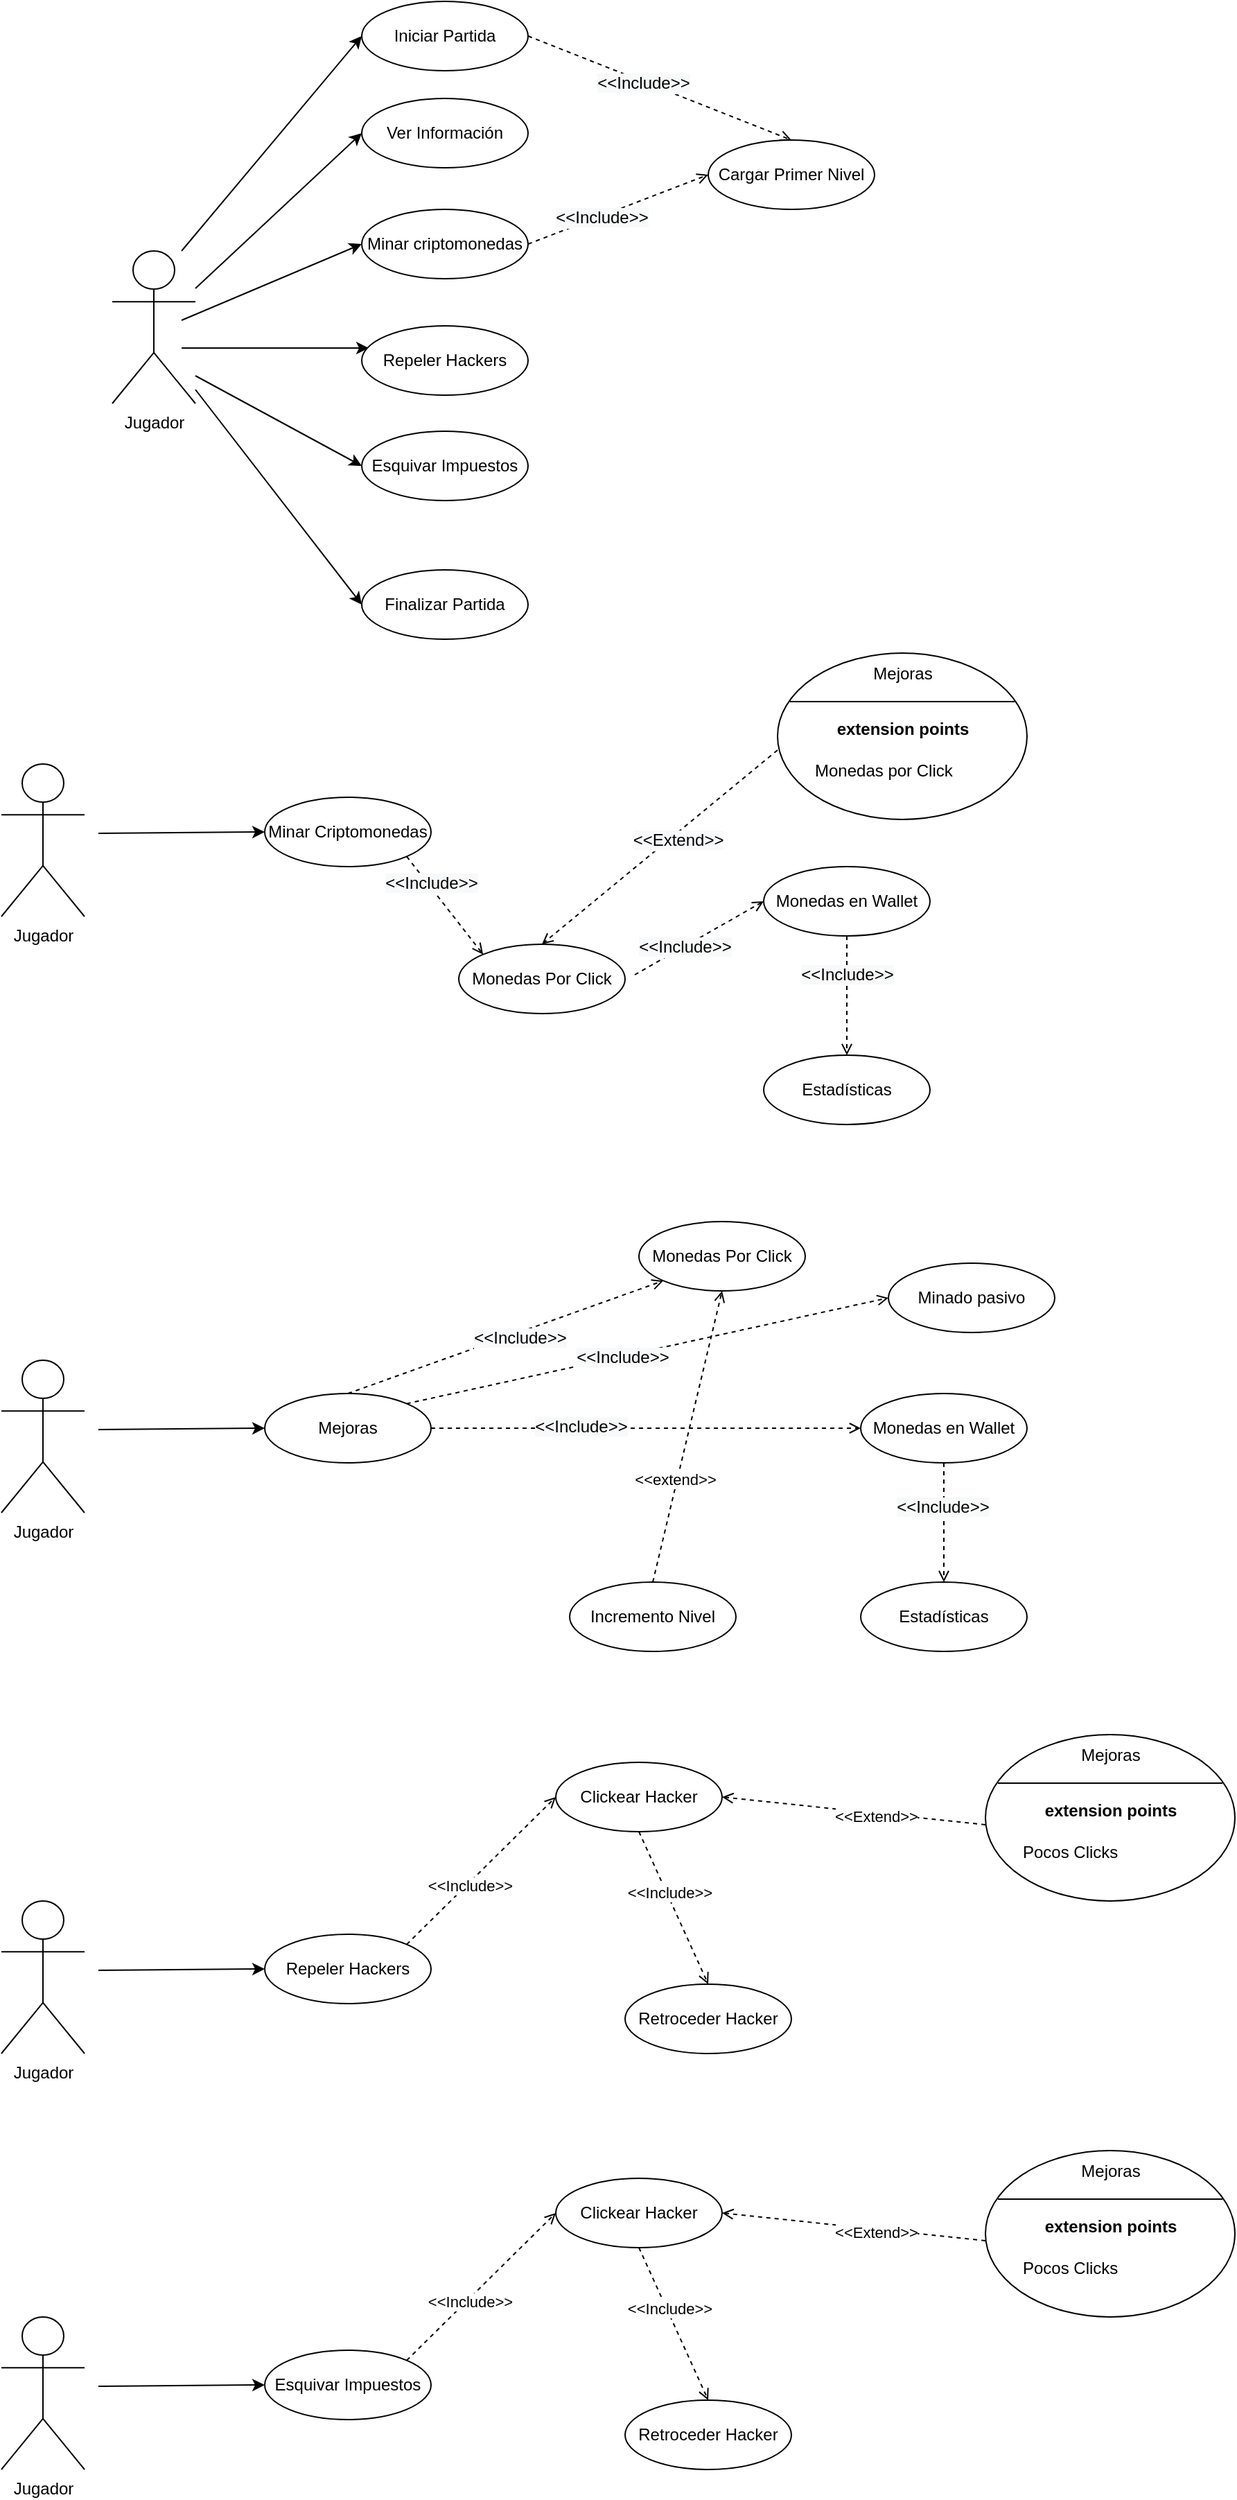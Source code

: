 <mxfile version="14.6.6" type="github">
  <diagram id="Jh-E7pJtC7Co52apwj9m" name="Page-1">
    <mxGraphModel dx="599" dy="1140" grid="1" gridSize="10" guides="1" tooltips="1" connect="1" arrows="1" fold="1" page="1" pageScale="1" pageWidth="1169" pageHeight="827" math="0" shadow="0">
      <root>
        <mxCell id="0" />
        <mxCell id="1" parent="0" />
        <mxCell id="KL67bqmb1fmgFZtsdZCf-10" style="edgeStyle=none;rounded=0;orthogonalLoop=1;jettySize=auto;html=1;entryX=0;entryY=0.5;entryDx=0;entryDy=0;" edge="1" parent="1" target="KL67bqmb1fmgFZtsdZCf-2">
          <mxGeometry relative="1" as="geometry">
            <mxPoint x="240" y="20" as="sourcePoint" />
          </mxGeometry>
        </mxCell>
        <mxCell id="KL67bqmb1fmgFZtsdZCf-11" style="edgeStyle=none;rounded=0;orthogonalLoop=1;jettySize=auto;html=1;entryX=0;entryY=0.5;entryDx=0;entryDy=0;" edge="1" parent="1" target="KL67bqmb1fmgFZtsdZCf-4">
          <mxGeometry relative="1" as="geometry">
            <mxPoint x="250" y="47" as="sourcePoint" />
          </mxGeometry>
        </mxCell>
        <mxCell id="KL67bqmb1fmgFZtsdZCf-12" style="edgeStyle=none;rounded=0;orthogonalLoop=1;jettySize=auto;html=1;entryX=0;entryY=0.5;entryDx=0;entryDy=0;" edge="1" parent="1" target="KL67bqmb1fmgFZtsdZCf-5">
          <mxGeometry relative="1" as="geometry">
            <mxPoint x="240" y="70" as="sourcePoint" />
          </mxGeometry>
        </mxCell>
        <mxCell id="KL67bqmb1fmgFZtsdZCf-13" style="edgeStyle=none;rounded=0;orthogonalLoop=1;jettySize=auto;html=1;entryX=0;entryY=0.5;entryDx=0;entryDy=0;" edge="1" parent="1" target="KL67bqmb1fmgFZtsdZCf-3">
          <mxGeometry relative="1" as="geometry">
            <mxPoint x="250" y="120" as="sourcePoint" />
          </mxGeometry>
        </mxCell>
        <mxCell id="KL67bqmb1fmgFZtsdZCf-1" value="Jugador" style="shape=umlActor;verticalLabelPosition=bottom;verticalAlign=top;html=1;outlineConnect=0;" vertex="1" parent="1">
          <mxGeometry x="110" y="390" width="60" height="110" as="geometry" />
        </mxCell>
        <mxCell id="KL67bqmb1fmgFZtsdZCf-7" style="rounded=0;orthogonalLoop=1;jettySize=auto;html=1;exitX=1;exitY=0.5;exitDx=0;exitDy=0;entryX=0.5;entryY=0;entryDx=0;entryDy=0;dashed=1;endArrow=open;endFill=0;" edge="1" parent="1" source="KL67bqmb1fmgFZtsdZCf-2" target="KL67bqmb1fmgFZtsdZCf-6">
          <mxGeometry relative="1" as="geometry" />
        </mxCell>
        <mxCell id="KL67bqmb1fmgFZtsdZCf-108" value="&lt;span style=&quot;font-size: 12px ; background-color: rgb(248 , 249 , 250)&quot;&gt;&amp;lt;&amp;lt;Include&amp;gt;&amp;gt;&lt;/span&gt;" style="edgeLabel;html=1;align=center;verticalAlign=middle;resizable=0;points=[];" vertex="1" connectable="0" parent="KL67bqmb1fmgFZtsdZCf-7">
          <mxGeometry x="-0.135" y="-1" relative="1" as="geometry">
            <mxPoint x="1" as="offset" />
          </mxGeometry>
        </mxCell>
        <mxCell id="KL67bqmb1fmgFZtsdZCf-2" value="Iniciar Partida" style="ellipse;whiteSpace=wrap;html=1;" vertex="1" parent="1">
          <mxGeometry x="370" y="-160" width="120" height="50" as="geometry" />
        </mxCell>
        <mxCell id="KL67bqmb1fmgFZtsdZCf-3" value="Finalizar Partida" style="ellipse;whiteSpace=wrap;html=1;" vertex="1" parent="1">
          <mxGeometry x="370" y="250" width="120" height="50" as="geometry" />
        </mxCell>
        <mxCell id="KL67bqmb1fmgFZtsdZCf-4" value="Ver Información" style="ellipse;whiteSpace=wrap;html=1;" vertex="1" parent="1">
          <mxGeometry x="370" y="-90" width="120" height="50" as="geometry" />
        </mxCell>
        <mxCell id="KL67bqmb1fmgFZtsdZCf-9" style="edgeStyle=none;rounded=0;orthogonalLoop=1;jettySize=auto;html=1;exitX=1;exitY=0.5;exitDx=0;exitDy=0;entryX=0;entryY=0.5;entryDx=0;entryDy=0;dashed=1;endArrow=open;endFill=0;" edge="1" parent="1" source="KL67bqmb1fmgFZtsdZCf-5" target="KL67bqmb1fmgFZtsdZCf-6">
          <mxGeometry relative="1" as="geometry" />
        </mxCell>
        <mxCell id="KL67bqmb1fmgFZtsdZCf-106" value="&lt;span style=&quot;font-size: 12px ; background-color: rgb(248 , 249 , 250)&quot;&gt;&amp;lt;&amp;lt;Include&amp;gt;&amp;gt;&lt;/span&gt;" style="edgeLabel;html=1;align=center;verticalAlign=middle;resizable=0;points=[];" vertex="1" connectable="0" parent="KL67bqmb1fmgFZtsdZCf-9">
          <mxGeometry x="-0.192" y="-1" relative="1" as="geometry">
            <mxPoint as="offset" />
          </mxGeometry>
        </mxCell>
        <mxCell id="KL67bqmb1fmgFZtsdZCf-5" value="Minar criptomonedas" style="ellipse;whiteSpace=wrap;html=1;" vertex="1" parent="1">
          <mxGeometry x="370" y="-10" width="120" height="50" as="geometry" />
        </mxCell>
        <mxCell id="KL67bqmb1fmgFZtsdZCf-6" value="Cargar Primer Nivel" style="ellipse;whiteSpace=wrap;html=1;" vertex="1" parent="1">
          <mxGeometry x="620" y="-60" width="120" height="50" as="geometry" />
        </mxCell>
        <mxCell id="KL67bqmb1fmgFZtsdZCf-14" style="edgeStyle=none;rounded=0;orthogonalLoop=1;jettySize=auto;html=1;entryX=0;entryY=0.5;entryDx=0;entryDy=0;" edge="1" parent="1" target="KL67bqmb1fmgFZtsdZCf-18">
          <mxGeometry relative="1" as="geometry">
            <mxPoint x="180" y="440" as="sourcePoint" />
          </mxGeometry>
        </mxCell>
        <mxCell id="KL67bqmb1fmgFZtsdZCf-18" value="Minar Criptomonedas" style="ellipse;whiteSpace=wrap;html=1;" vertex="1" parent="1">
          <mxGeometry x="300" y="414" width="120" height="50" as="geometry" />
        </mxCell>
        <mxCell id="KL67bqmb1fmgFZtsdZCf-28" style="edgeStyle=none;rounded=0;orthogonalLoop=1;jettySize=auto;html=1;entryX=0;entryY=0.5;entryDx=0;entryDy=0;dashed=1;endArrow=open;endFill=0;entryPerimeter=0;exitX=1.058;exitY=0.44;exitDx=0;exitDy=0;exitPerimeter=0;" edge="1" parent="1" source="KL67bqmb1fmgFZtsdZCf-21" target="KL67bqmb1fmgFZtsdZCf-19">
          <mxGeometry relative="1" as="geometry">
            <mxPoint x="610" y="630" as="sourcePoint" />
          </mxGeometry>
        </mxCell>
        <mxCell id="KL67bqmb1fmgFZtsdZCf-103" value="&lt;span style=&quot;font-size: 12px ; background-color: rgb(248 , 249 , 250)&quot;&gt;&amp;lt;&amp;lt;Include&amp;gt;&amp;gt;&lt;/span&gt;" style="edgeLabel;html=1;align=center;verticalAlign=middle;resizable=0;points=[];" vertex="1" connectable="0" parent="KL67bqmb1fmgFZtsdZCf-28">
          <mxGeometry x="-0.221" relative="1" as="geometry">
            <mxPoint as="offset" />
          </mxGeometry>
        </mxCell>
        <mxCell id="KL67bqmb1fmgFZtsdZCf-30" style="edgeStyle=none;rounded=0;orthogonalLoop=1;jettySize=auto;html=1;exitX=0.5;exitY=1;exitDx=0;exitDy=0;entryX=0.5;entryY=0;entryDx=0;entryDy=0;dashed=1;endArrow=open;endFill=0;" edge="1" parent="1" source="KL67bqmb1fmgFZtsdZCf-19" target="KL67bqmb1fmgFZtsdZCf-23">
          <mxGeometry relative="1" as="geometry" />
        </mxCell>
        <mxCell id="KL67bqmb1fmgFZtsdZCf-104" value="&lt;span style=&quot;font-size: 12px ; background-color: rgb(248 , 249 , 250)&quot;&gt;&amp;lt;&amp;lt;Include&amp;gt;&amp;gt;&lt;/span&gt;" style="edgeLabel;html=1;align=center;verticalAlign=middle;resizable=0;points=[];" vertex="1" connectable="0" parent="KL67bqmb1fmgFZtsdZCf-30">
          <mxGeometry x="-0.349" relative="1" as="geometry">
            <mxPoint as="offset" />
          </mxGeometry>
        </mxCell>
        <mxCell id="KL67bqmb1fmgFZtsdZCf-19" value="Monedas en Wallet" style="ellipse;whiteSpace=wrap;html=1;" vertex="1" parent="1">
          <mxGeometry x="660" y="464" width="120" height="50" as="geometry" />
        </mxCell>
        <mxCell id="KL67bqmb1fmgFZtsdZCf-26" style="edgeStyle=none;rounded=0;orthogonalLoop=1;jettySize=auto;html=1;exitX=1;exitY=1;exitDx=0;exitDy=0;dashed=1;endArrow=open;endFill=0;entryX=0;entryY=0;entryDx=0;entryDy=0;" edge="1" parent="1" source="KL67bqmb1fmgFZtsdZCf-18" target="KL67bqmb1fmgFZtsdZCf-21">
          <mxGeometry relative="1" as="geometry">
            <mxPoint x="480" y="460" as="targetPoint" />
          </mxGeometry>
        </mxCell>
        <mxCell id="KL67bqmb1fmgFZtsdZCf-102" value="&lt;span style=&quot;font-size: 12px ; background-color: rgb(248 , 249 , 250)&quot;&gt;&amp;lt;&amp;lt;Include&amp;gt;&amp;gt;&lt;/span&gt;" style="edgeLabel;html=1;align=center;verticalAlign=middle;resizable=0;points=[];" vertex="1" connectable="0" parent="KL67bqmb1fmgFZtsdZCf-26">
          <mxGeometry x="-0.419" y="2" relative="1" as="geometry">
            <mxPoint as="offset" />
          </mxGeometry>
        </mxCell>
        <mxCell id="KL67bqmb1fmgFZtsdZCf-31" style="edgeStyle=none;rounded=0;orthogonalLoop=1;jettySize=auto;html=1;exitX=0;exitY=1;exitDx=0;exitDy=0;dashed=1;endArrow=open;endFill=0;entryX=0.5;entryY=0;entryDx=0;entryDy=0;" edge="1" parent="1" source="KL67bqmb1fmgFZtsdZCf-82" target="KL67bqmb1fmgFZtsdZCf-21">
          <mxGeometry relative="1" as="geometry">
            <mxPoint x="470" y="375" as="targetPoint" />
          </mxGeometry>
        </mxCell>
        <mxCell id="KL67bqmb1fmgFZtsdZCf-105" value="&lt;span style=&quot;font-size: 12px ; background-color: rgb(248 , 249 , 250)&quot;&gt;&amp;lt;&amp;lt;Extend&amp;gt;&amp;gt;&lt;/span&gt;" style="edgeLabel;html=1;align=center;verticalAlign=middle;resizable=0;points=[];" vertex="1" connectable="0" parent="KL67bqmb1fmgFZtsdZCf-31">
          <mxGeometry x="-0.12" y="4" relative="1" as="geometry">
            <mxPoint as="offset" />
          </mxGeometry>
        </mxCell>
        <mxCell id="KL67bqmb1fmgFZtsdZCf-21" value="Monedas Por Click" style="ellipse;whiteSpace=wrap;html=1;" vertex="1" parent="1">
          <mxGeometry x="440" y="520" width="120" height="50" as="geometry" />
        </mxCell>
        <mxCell id="KL67bqmb1fmgFZtsdZCf-129" style="edgeStyle=none;rounded=0;orthogonalLoop=1;jettySize=auto;html=1;entryX=0.042;entryY=0.32;entryDx=0;entryDy=0;entryPerimeter=0;endArrow=classic;endFill=1;" edge="1" parent="1" target="KL67bqmb1fmgFZtsdZCf-127">
          <mxGeometry relative="1" as="geometry">
            <mxPoint x="240" y="90" as="sourcePoint" />
          </mxGeometry>
        </mxCell>
        <mxCell id="KL67bqmb1fmgFZtsdZCf-131" style="edgeStyle=none;rounded=0;orthogonalLoop=1;jettySize=auto;html=1;entryX=0;entryY=0.5;entryDx=0;entryDy=0;endArrow=classic;endFill=1;" edge="1" parent="1" target="KL67bqmb1fmgFZtsdZCf-130">
          <mxGeometry relative="1" as="geometry">
            <mxPoint x="250" y="110" as="sourcePoint" />
          </mxGeometry>
        </mxCell>
        <mxCell id="KL67bqmb1fmgFZtsdZCf-22" value="Jugador" style="shape=umlActor;verticalLabelPosition=bottom;verticalAlign=top;html=1;outlineConnect=0;" vertex="1" parent="1">
          <mxGeometry x="190" y="20" width="60" height="110" as="geometry" />
        </mxCell>
        <mxCell id="KL67bqmb1fmgFZtsdZCf-23" value="Estadísticas" style="ellipse;whiteSpace=wrap;html=1;" vertex="1" parent="1">
          <mxGeometry x="660" y="600" width="120" height="50" as="geometry" />
        </mxCell>
        <mxCell id="KL67bqmb1fmgFZtsdZCf-50" value="Jugador" style="shape=umlActor;verticalLabelPosition=bottom;verticalAlign=top;html=1;outlineConnect=0;" vertex="1" parent="1">
          <mxGeometry x="110" y="820" width="60" height="110" as="geometry" />
        </mxCell>
        <mxCell id="KL67bqmb1fmgFZtsdZCf-51" style="edgeStyle=none;rounded=0;orthogonalLoop=1;jettySize=auto;html=1;entryX=0;entryY=0.5;entryDx=0;entryDy=0;" edge="1" parent="1" target="KL67bqmb1fmgFZtsdZCf-52">
          <mxGeometry relative="1" as="geometry">
            <mxPoint x="180" y="870" as="sourcePoint" />
          </mxGeometry>
        </mxCell>
        <mxCell id="KL67bqmb1fmgFZtsdZCf-68" style="edgeStyle=none;rounded=0;orthogonalLoop=1;jettySize=auto;html=1;exitX=1;exitY=0.5;exitDx=0;exitDy=0;entryX=0;entryY=0.5;entryDx=0;entryDy=0;dashed=1;endArrow=open;endFill=0;" edge="1" parent="1" source="KL67bqmb1fmgFZtsdZCf-52" target="KL67bqmb1fmgFZtsdZCf-60">
          <mxGeometry relative="1" as="geometry" />
        </mxCell>
        <mxCell id="KL67bqmb1fmgFZtsdZCf-100" value="&lt;span style=&quot;font-size: 12px ; background-color: rgb(248 , 249 , 250)&quot;&gt;&amp;lt;&amp;lt;Include&amp;gt;&amp;gt;&lt;/span&gt;" style="edgeLabel;html=1;align=center;verticalAlign=middle;resizable=0;points=[];" vertex="1" connectable="0" parent="KL67bqmb1fmgFZtsdZCf-68">
          <mxGeometry x="-0.303" y="1" relative="1" as="geometry">
            <mxPoint as="offset" />
          </mxGeometry>
        </mxCell>
        <mxCell id="KL67bqmb1fmgFZtsdZCf-74" style="edgeStyle=none;rounded=0;orthogonalLoop=1;jettySize=auto;html=1;exitX=1;exitY=0;exitDx=0;exitDy=0;entryX=0;entryY=0.5;entryDx=0;entryDy=0;dashed=1;endArrow=open;endFill=0;" edge="1" parent="1" source="KL67bqmb1fmgFZtsdZCf-52" target="KL67bqmb1fmgFZtsdZCf-73">
          <mxGeometry relative="1" as="geometry" />
        </mxCell>
        <mxCell id="KL67bqmb1fmgFZtsdZCf-98" value="&lt;span style=&quot;font-size: 12px ; background-color: rgb(248 , 249 , 250)&quot;&gt;&amp;lt;&amp;lt;Include&amp;gt;&amp;gt;&lt;/span&gt;" style="edgeLabel;html=1;align=center;verticalAlign=middle;resizable=0;points=[];" vertex="1" connectable="0" parent="KL67bqmb1fmgFZtsdZCf-74">
          <mxGeometry x="-0.106" y="-1" relative="1" as="geometry">
            <mxPoint as="offset" />
          </mxGeometry>
        </mxCell>
        <mxCell id="KL67bqmb1fmgFZtsdZCf-52" value="Mejoras" style="ellipse;whiteSpace=wrap;html=1;" vertex="1" parent="1">
          <mxGeometry x="300" y="844" width="120" height="50" as="geometry" />
        </mxCell>
        <mxCell id="KL67bqmb1fmgFZtsdZCf-56" style="edgeStyle=none;rounded=0;orthogonalLoop=1;jettySize=auto;html=1;exitX=0.5;exitY=0;exitDx=0;exitDy=0;dashed=1;endArrow=open;endFill=0;entryX=0;entryY=1;entryDx=0;entryDy=0;" edge="1" parent="1" source="KL67bqmb1fmgFZtsdZCf-52" target="KL67bqmb1fmgFZtsdZCf-58">
          <mxGeometry relative="1" as="geometry">
            <mxPoint x="360" y="720" as="targetPoint" />
          </mxGeometry>
        </mxCell>
        <mxCell id="KL67bqmb1fmgFZtsdZCf-99" value="&lt;span style=&quot;font-size: 12px ; background-color: rgb(248 , 249 , 250)&quot;&gt;&amp;lt;&amp;lt;Include&amp;gt;&amp;gt;&lt;/span&gt;" style="edgeLabel;html=1;align=center;verticalAlign=middle;resizable=0;points=[];" vertex="1" connectable="0" parent="KL67bqmb1fmgFZtsdZCf-56">
          <mxGeometry x="0.07" y="-4" relative="1" as="geometry">
            <mxPoint as="offset" />
          </mxGeometry>
        </mxCell>
        <mxCell id="KL67bqmb1fmgFZtsdZCf-58" value="Monedas Por Click" style="ellipse;whiteSpace=wrap;html=1;" vertex="1" parent="1">
          <mxGeometry x="570" y="720" width="120" height="50" as="geometry" />
        </mxCell>
        <mxCell id="KL67bqmb1fmgFZtsdZCf-70" style="edgeStyle=none;rounded=0;orthogonalLoop=1;jettySize=auto;html=1;exitX=0.5;exitY=1;exitDx=0;exitDy=0;dashed=1;endArrow=open;endFill=0;" edge="1" parent="1" source="KL67bqmb1fmgFZtsdZCf-60" target="KL67bqmb1fmgFZtsdZCf-69">
          <mxGeometry relative="1" as="geometry" />
        </mxCell>
        <mxCell id="KL67bqmb1fmgFZtsdZCf-101" value="&lt;span style=&quot;font-size: 12px ; background-color: rgb(248 , 249 , 250)&quot;&gt;&amp;lt;&amp;lt;Include&amp;gt;&amp;gt;&lt;/span&gt;" style="edgeLabel;html=1;align=center;verticalAlign=middle;resizable=0;points=[];" vertex="1" connectable="0" parent="KL67bqmb1fmgFZtsdZCf-70">
          <mxGeometry x="-0.256" y="-1" relative="1" as="geometry">
            <mxPoint as="offset" />
          </mxGeometry>
        </mxCell>
        <mxCell id="KL67bqmb1fmgFZtsdZCf-60" value="Monedas en Wallet" style="ellipse;whiteSpace=wrap;html=1;" vertex="1" parent="1">
          <mxGeometry x="730" y="844" width="120" height="50" as="geometry" />
        </mxCell>
        <mxCell id="KL67bqmb1fmgFZtsdZCf-69" value="Estadísticas" style="ellipse;whiteSpace=wrap;html=1;" vertex="1" parent="1">
          <mxGeometry x="730" y="980" width="120" height="50" as="geometry" />
        </mxCell>
        <mxCell id="KL67bqmb1fmgFZtsdZCf-73" value="Minado pasivo" style="ellipse;whiteSpace=wrap;html=1;" vertex="1" parent="1">
          <mxGeometry x="750" y="750" width="120" height="50" as="geometry" />
        </mxCell>
        <mxCell id="KL67bqmb1fmgFZtsdZCf-79" value="" style="shape=ellipse;container=1;horizontal=1;horizontalStack=0;resizeParent=1;resizeParentMax=0;resizeLast=0;html=1;dashed=0;collapsible=0;" vertex="1" parent="1">
          <mxGeometry x="670" y="310" width="180" height="120" as="geometry" />
        </mxCell>
        <mxCell id="KL67bqmb1fmgFZtsdZCf-80" value="Mejoras" style="html=1;strokeColor=none;fillColor=none;align=center;verticalAlign=middle;rotatable=0;" vertex="1" parent="KL67bqmb1fmgFZtsdZCf-79">
          <mxGeometry width="180" height="30" as="geometry" />
        </mxCell>
        <mxCell id="KL67bqmb1fmgFZtsdZCf-81" value="" style="line;strokeWidth=1;fillColor=none;rotatable=0;labelPosition=right;points=[];portConstraint=eastwest;dashed=0;resizeWidth=1;" vertex="1" parent="KL67bqmb1fmgFZtsdZCf-79">
          <mxGeometry x="9" y="30" width="162" height="10" as="geometry" />
        </mxCell>
        <mxCell id="KL67bqmb1fmgFZtsdZCf-82" value="extension points" style="text;html=1;align=center;verticalAlign=middle;rotatable=0;fontStyle=1" vertex="1" parent="KL67bqmb1fmgFZtsdZCf-79">
          <mxGeometry y="40" width="180" height="30" as="geometry" />
        </mxCell>
        <mxCell id="KL67bqmb1fmgFZtsdZCf-83" value="Monedas por Click" style="text;html=1;align=left;verticalAlign=middle;rotatable=0;spacingLeft=25;" vertex="1" parent="KL67bqmb1fmgFZtsdZCf-79">
          <mxGeometry y="70" width="180" height="30" as="geometry" />
        </mxCell>
        <mxCell id="KL67bqmb1fmgFZtsdZCf-96" style="edgeStyle=none;rounded=0;orthogonalLoop=1;jettySize=auto;html=1;exitX=0.5;exitY=0;exitDx=0;exitDy=0;entryX=0.5;entryY=1;entryDx=0;entryDy=0;dashed=1;endArrow=open;endFill=0;" edge="1" parent="1" source="KL67bqmb1fmgFZtsdZCf-95" target="KL67bqmb1fmgFZtsdZCf-58">
          <mxGeometry relative="1" as="geometry" />
        </mxCell>
        <mxCell id="KL67bqmb1fmgFZtsdZCf-97" value="&amp;lt;&amp;lt;extend&amp;gt;&amp;gt;" style="edgeLabel;html=1;align=center;verticalAlign=middle;resizable=0;points=[];" vertex="1" connectable="0" parent="KL67bqmb1fmgFZtsdZCf-96">
          <mxGeometry x="-0.301" y="3" relative="1" as="geometry">
            <mxPoint x="1" as="offset" />
          </mxGeometry>
        </mxCell>
        <mxCell id="KL67bqmb1fmgFZtsdZCf-95" value="Incremento Nivel" style="ellipse;whiteSpace=wrap;html=1;" vertex="1" parent="1">
          <mxGeometry x="520" y="980" width="120" height="50" as="geometry" />
        </mxCell>
        <mxCell id="KL67bqmb1fmgFZtsdZCf-109" value="Jugador" style="shape=umlActor;verticalLabelPosition=bottom;verticalAlign=top;html=1;outlineConnect=0;" vertex="1" parent="1">
          <mxGeometry x="110" y="1210" width="60" height="110" as="geometry" />
        </mxCell>
        <mxCell id="KL67bqmb1fmgFZtsdZCf-110" style="edgeStyle=none;rounded=0;orthogonalLoop=1;jettySize=auto;html=1;entryX=0;entryY=0.5;entryDx=0;entryDy=0;" edge="1" parent="1" target="KL67bqmb1fmgFZtsdZCf-115">
          <mxGeometry relative="1" as="geometry">
            <mxPoint x="180" y="1260" as="sourcePoint" />
          </mxGeometry>
        </mxCell>
        <mxCell id="KL67bqmb1fmgFZtsdZCf-115" value="Repeler Hackers" style="ellipse;whiteSpace=wrap;html=1;" vertex="1" parent="1">
          <mxGeometry x="300" y="1234" width="120" height="50" as="geometry" />
        </mxCell>
        <mxCell id="KL67bqmb1fmgFZtsdZCf-127" value="Repeler Hackers" style="ellipse;whiteSpace=wrap;html=1;" vertex="1" parent="1">
          <mxGeometry x="370" y="74" width="120" height="50" as="geometry" />
        </mxCell>
        <mxCell id="KL67bqmb1fmgFZtsdZCf-130" value="Esquivar Impuestos" style="ellipse;whiteSpace=wrap;html=1;" vertex="1" parent="1">
          <mxGeometry x="370" y="150" width="120" height="50" as="geometry" />
        </mxCell>
        <mxCell id="KL67bqmb1fmgFZtsdZCf-133" style="edgeStyle=none;rounded=0;orthogonalLoop=1;jettySize=auto;html=1;exitX=1;exitY=0;exitDx=0;exitDy=0;endArrow=open;endFill=0;dashed=1;entryX=0;entryY=0.5;entryDx=0;entryDy=0;" edge="1" parent="1" source="KL67bqmb1fmgFZtsdZCf-115" target="KL67bqmb1fmgFZtsdZCf-132">
          <mxGeometry relative="1" as="geometry">
            <mxPoint x="520" y="1220" as="targetPoint" />
          </mxGeometry>
        </mxCell>
        <mxCell id="KL67bqmb1fmgFZtsdZCf-134" value="&amp;lt;&amp;lt;Include&amp;gt;&amp;gt;" style="edgeLabel;html=1;align=center;verticalAlign=middle;resizable=0;points=[];" vertex="1" connectable="0" parent="KL67bqmb1fmgFZtsdZCf-133">
          <mxGeometry x="-0.177" y="-2" relative="1" as="geometry">
            <mxPoint as="offset" />
          </mxGeometry>
        </mxCell>
        <mxCell id="KL67bqmb1fmgFZtsdZCf-136" style="edgeStyle=none;rounded=0;orthogonalLoop=1;jettySize=auto;html=1;exitX=0.5;exitY=1;exitDx=0;exitDy=0;entryX=0.5;entryY=0;entryDx=0;entryDy=0;endArrow=open;endFill=0;dashed=1;" edge="1" parent="1" source="KL67bqmb1fmgFZtsdZCf-132" target="KL67bqmb1fmgFZtsdZCf-135">
          <mxGeometry relative="1" as="geometry" />
        </mxCell>
        <mxCell id="KL67bqmb1fmgFZtsdZCf-141" value="&amp;lt;&amp;lt;Include&amp;gt;&amp;gt;" style="edgeLabel;html=1;align=center;verticalAlign=middle;resizable=0;points=[];" vertex="1" connectable="0" parent="KL67bqmb1fmgFZtsdZCf-136">
          <mxGeometry x="-0.186" y="2" relative="1" as="geometry">
            <mxPoint as="offset" />
          </mxGeometry>
        </mxCell>
        <mxCell id="KL67bqmb1fmgFZtsdZCf-132" value="Clickear Hacker" style="ellipse;whiteSpace=wrap;html=1;" vertex="1" parent="1">
          <mxGeometry x="510" y="1110" width="120" height="50" as="geometry" />
        </mxCell>
        <mxCell id="KL67bqmb1fmgFZtsdZCf-135" value="Retroceder Hacker" style="ellipse;whiteSpace=wrap;html=1;" vertex="1" parent="1">
          <mxGeometry x="560" y="1270" width="120" height="50" as="geometry" />
        </mxCell>
        <mxCell id="KL67bqmb1fmgFZtsdZCf-139" style="edgeStyle=none;rounded=0;orthogonalLoop=1;jettySize=auto;html=1;exitX=0;exitY=0.5;exitDx=0;exitDy=0;entryX=1;entryY=0.5;entryDx=0;entryDy=0;dashed=1;endArrow=open;endFill=0;" edge="1" parent="1" target="KL67bqmb1fmgFZtsdZCf-132">
          <mxGeometry relative="1" as="geometry">
            <mxPoint x="820" y="1155" as="sourcePoint" />
          </mxGeometry>
        </mxCell>
        <mxCell id="KL67bqmb1fmgFZtsdZCf-140" value="&amp;lt;&amp;lt;Extend&amp;gt;&amp;gt;" style="edgeLabel;html=1;align=center;verticalAlign=middle;resizable=0;points=[];" vertex="1" connectable="0" parent="KL67bqmb1fmgFZtsdZCf-139">
          <mxGeometry x="-0.17" y="2" relative="1" as="geometry">
            <mxPoint as="offset" />
          </mxGeometry>
        </mxCell>
        <mxCell id="KL67bqmb1fmgFZtsdZCf-142" value="" style="shape=ellipse;container=1;horizontal=1;horizontalStack=0;resizeParent=1;resizeParentMax=0;resizeLast=0;html=1;dashed=0;collapsible=0;" vertex="1" parent="1">
          <mxGeometry x="820" y="1090" width="180" height="120" as="geometry" />
        </mxCell>
        <mxCell id="KL67bqmb1fmgFZtsdZCf-143" value="Mejoras" style="html=1;strokeColor=none;fillColor=none;align=center;verticalAlign=middle;rotatable=0;" vertex="1" parent="KL67bqmb1fmgFZtsdZCf-142">
          <mxGeometry width="180" height="30" as="geometry" />
        </mxCell>
        <mxCell id="KL67bqmb1fmgFZtsdZCf-144" value="" style="line;strokeWidth=1;fillColor=none;rotatable=0;labelPosition=right;points=[];portConstraint=eastwest;dashed=0;resizeWidth=1;" vertex="1" parent="KL67bqmb1fmgFZtsdZCf-142">
          <mxGeometry x="9" y="30" width="162" height="10" as="geometry" />
        </mxCell>
        <mxCell id="KL67bqmb1fmgFZtsdZCf-145" value="extension points" style="text;html=1;align=center;verticalAlign=middle;rotatable=0;fontStyle=1" vertex="1" parent="KL67bqmb1fmgFZtsdZCf-142">
          <mxGeometry y="40" width="180" height="30" as="geometry" />
        </mxCell>
        <mxCell id="KL67bqmb1fmgFZtsdZCf-146" value="Pocos Clicks" style="text;html=1;align=left;verticalAlign=middle;rotatable=0;spacingLeft=25;" vertex="1" parent="KL67bqmb1fmgFZtsdZCf-142">
          <mxGeometry y="70" width="180" height="30" as="geometry" />
        </mxCell>
        <mxCell id="KL67bqmb1fmgFZtsdZCf-147" value="Jugador" style="shape=umlActor;verticalLabelPosition=bottom;verticalAlign=top;html=1;outlineConnect=0;" vertex="1" parent="1">
          <mxGeometry x="110" y="1510" width="60" height="110" as="geometry" />
        </mxCell>
        <mxCell id="KL67bqmb1fmgFZtsdZCf-148" style="edgeStyle=none;rounded=0;orthogonalLoop=1;jettySize=auto;html=1;entryX=0;entryY=0.5;entryDx=0;entryDy=0;" edge="1" parent="1" target="KL67bqmb1fmgFZtsdZCf-149">
          <mxGeometry relative="1" as="geometry">
            <mxPoint x="180" y="1560" as="sourcePoint" />
          </mxGeometry>
        </mxCell>
        <mxCell id="KL67bqmb1fmgFZtsdZCf-149" value="Esquivar Impuestos" style="ellipse;whiteSpace=wrap;html=1;" vertex="1" parent="1">
          <mxGeometry x="300" y="1534" width="120" height="50" as="geometry" />
        </mxCell>
        <mxCell id="KL67bqmb1fmgFZtsdZCf-150" style="edgeStyle=none;rounded=0;orthogonalLoop=1;jettySize=auto;html=1;exitX=1;exitY=0;exitDx=0;exitDy=0;endArrow=open;endFill=0;dashed=1;entryX=0;entryY=0.5;entryDx=0;entryDy=0;" edge="1" parent="1" source="KL67bqmb1fmgFZtsdZCf-149" target="KL67bqmb1fmgFZtsdZCf-154">
          <mxGeometry relative="1" as="geometry">
            <mxPoint x="520" y="1520" as="targetPoint" />
          </mxGeometry>
        </mxCell>
        <mxCell id="KL67bqmb1fmgFZtsdZCf-151" value="&amp;lt;&amp;lt;Include&amp;gt;&amp;gt;" style="edgeLabel;html=1;align=center;verticalAlign=middle;resizable=0;points=[];" vertex="1" connectable="0" parent="KL67bqmb1fmgFZtsdZCf-150">
          <mxGeometry x="-0.177" y="-2" relative="1" as="geometry">
            <mxPoint as="offset" />
          </mxGeometry>
        </mxCell>
        <mxCell id="KL67bqmb1fmgFZtsdZCf-152" style="edgeStyle=none;rounded=0;orthogonalLoop=1;jettySize=auto;html=1;exitX=0.5;exitY=1;exitDx=0;exitDy=0;entryX=0.5;entryY=0;entryDx=0;entryDy=0;endArrow=open;endFill=0;dashed=1;" edge="1" parent="1" source="KL67bqmb1fmgFZtsdZCf-154" target="KL67bqmb1fmgFZtsdZCf-155">
          <mxGeometry relative="1" as="geometry" />
        </mxCell>
        <mxCell id="KL67bqmb1fmgFZtsdZCf-153" value="&amp;lt;&amp;lt;Include&amp;gt;&amp;gt;" style="edgeLabel;html=1;align=center;verticalAlign=middle;resizable=0;points=[];" vertex="1" connectable="0" parent="KL67bqmb1fmgFZtsdZCf-152">
          <mxGeometry x="-0.186" y="2" relative="1" as="geometry">
            <mxPoint as="offset" />
          </mxGeometry>
        </mxCell>
        <mxCell id="KL67bqmb1fmgFZtsdZCf-154" value="Clickear Hacker" style="ellipse;whiteSpace=wrap;html=1;" vertex="1" parent="1">
          <mxGeometry x="510" y="1410" width="120" height="50" as="geometry" />
        </mxCell>
        <mxCell id="KL67bqmb1fmgFZtsdZCf-155" value="Retroceder Hacker" style="ellipse;whiteSpace=wrap;html=1;" vertex="1" parent="1">
          <mxGeometry x="560" y="1570" width="120" height="50" as="geometry" />
        </mxCell>
        <mxCell id="KL67bqmb1fmgFZtsdZCf-156" style="edgeStyle=none;rounded=0;orthogonalLoop=1;jettySize=auto;html=1;exitX=0;exitY=0.5;exitDx=0;exitDy=0;entryX=1;entryY=0.5;entryDx=0;entryDy=0;dashed=1;endArrow=open;endFill=0;" edge="1" parent="1" target="KL67bqmb1fmgFZtsdZCf-154">
          <mxGeometry relative="1" as="geometry">
            <mxPoint x="820" y="1455" as="sourcePoint" />
          </mxGeometry>
        </mxCell>
        <mxCell id="KL67bqmb1fmgFZtsdZCf-157" value="&amp;lt;&amp;lt;Extend&amp;gt;&amp;gt;" style="edgeLabel;html=1;align=center;verticalAlign=middle;resizable=0;points=[];" vertex="1" connectable="0" parent="KL67bqmb1fmgFZtsdZCf-156">
          <mxGeometry x="-0.17" y="2" relative="1" as="geometry">
            <mxPoint as="offset" />
          </mxGeometry>
        </mxCell>
        <mxCell id="KL67bqmb1fmgFZtsdZCf-158" value="" style="shape=ellipse;container=1;horizontal=1;horizontalStack=0;resizeParent=1;resizeParentMax=0;resizeLast=0;html=1;dashed=0;collapsible=0;" vertex="1" parent="1">
          <mxGeometry x="820" y="1390" width="180" height="120" as="geometry" />
        </mxCell>
        <mxCell id="KL67bqmb1fmgFZtsdZCf-159" value="Mejoras" style="html=1;strokeColor=none;fillColor=none;align=center;verticalAlign=middle;rotatable=0;" vertex="1" parent="KL67bqmb1fmgFZtsdZCf-158">
          <mxGeometry width="180" height="30" as="geometry" />
        </mxCell>
        <mxCell id="KL67bqmb1fmgFZtsdZCf-160" value="" style="line;strokeWidth=1;fillColor=none;rotatable=0;labelPosition=right;points=[];portConstraint=eastwest;dashed=0;resizeWidth=1;" vertex="1" parent="KL67bqmb1fmgFZtsdZCf-158">
          <mxGeometry x="9" y="30" width="162" height="10" as="geometry" />
        </mxCell>
        <mxCell id="KL67bqmb1fmgFZtsdZCf-161" value="extension points" style="text;html=1;align=center;verticalAlign=middle;rotatable=0;fontStyle=1" vertex="1" parent="KL67bqmb1fmgFZtsdZCf-158">
          <mxGeometry y="40" width="180" height="30" as="geometry" />
        </mxCell>
        <mxCell id="KL67bqmb1fmgFZtsdZCf-162" value="Pocos Clicks" style="text;html=1;align=left;verticalAlign=middle;rotatable=0;spacingLeft=25;" vertex="1" parent="KL67bqmb1fmgFZtsdZCf-158">
          <mxGeometry y="70" width="180" height="30" as="geometry" />
        </mxCell>
      </root>
    </mxGraphModel>
  </diagram>
</mxfile>
